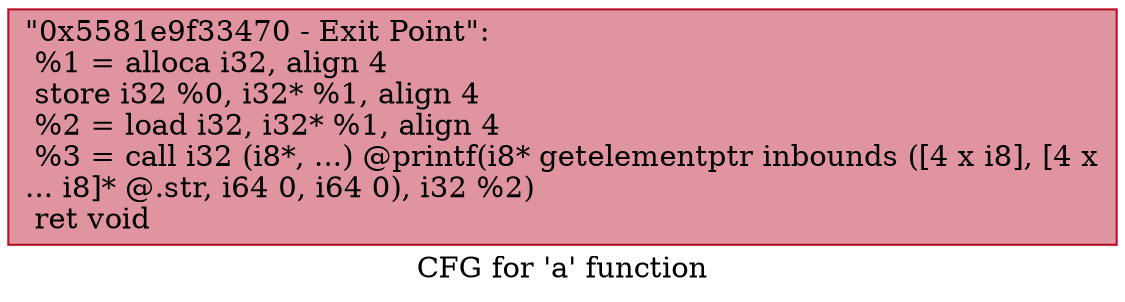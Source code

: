 digraph "CFG for 'a' function" {
	label="CFG for 'a' function";

	Node0x5581e9f33470 [shape=record,color="#b70d28ff", style=filled, fillcolor="#b70d2870",label="{\"0x5581e9f33470 - Exit Point\":\l  %1 = alloca i32, align 4\l  store i32 %0, i32* %1, align 4\l  %2 = load i32, i32* %1, align 4\l  %3 = call i32 (i8*, ...) @printf(i8* getelementptr inbounds ([4 x i8], [4 x\l... i8]* @.str, i64 0, i64 0), i32 %2)\l  ret void\l}"];
}
